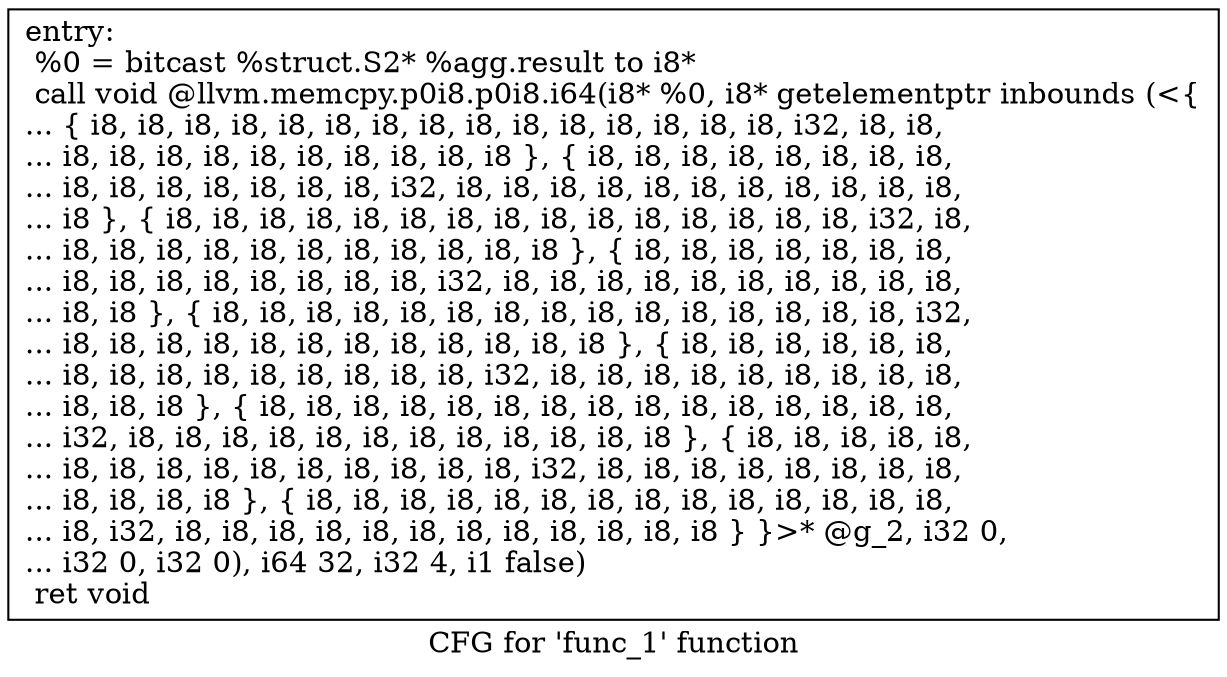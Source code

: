 digraph "CFG for 'func_1' function" {
	label="CFG for 'func_1' function";

	Node0x9c85000 [shape=record,label="{entry:\l  %0 = bitcast %struct.S2* %agg.result to i8*\l  call void @llvm.memcpy.p0i8.p0i8.i64(i8* %0, i8* getelementptr inbounds (\<\{\l... \{ i8, i8, i8, i8, i8, i8, i8, i8, i8, i8, i8, i8, i8, i8, i8, i32, i8, i8,\l... i8, i8, i8, i8, i8, i8, i8, i8, i8, i8 \}, \{ i8, i8, i8, i8, i8, i8, i8, i8,\l... i8, i8, i8, i8, i8, i8, i8, i32, i8, i8, i8, i8, i8, i8, i8, i8, i8, i8, i8,\l... i8 \}, \{ i8, i8, i8, i8, i8, i8, i8, i8, i8, i8, i8, i8, i8, i8, i8, i32, i8,\l... i8, i8, i8, i8, i8, i8, i8, i8, i8, i8, i8 \}, \{ i8, i8, i8, i8, i8, i8, i8,\l... i8, i8, i8, i8, i8, i8, i8, i8, i32, i8, i8, i8, i8, i8, i8, i8, i8, i8, i8,\l... i8, i8 \}, \{ i8, i8, i8, i8, i8, i8, i8, i8, i8, i8, i8, i8, i8, i8, i8, i32,\l... i8, i8, i8, i8, i8, i8, i8, i8, i8, i8, i8, i8 \}, \{ i8, i8, i8, i8, i8, i8,\l... i8, i8, i8, i8, i8, i8, i8, i8, i8, i32, i8, i8, i8, i8, i8, i8, i8, i8, i8,\l... i8, i8, i8 \}, \{ i8, i8, i8, i8, i8, i8, i8, i8, i8, i8, i8, i8, i8, i8, i8,\l... i32, i8, i8, i8, i8, i8, i8, i8, i8, i8, i8, i8, i8 \}, \{ i8, i8, i8, i8, i8,\l... i8, i8, i8, i8, i8, i8, i8, i8, i8, i8, i32, i8, i8, i8, i8, i8, i8, i8, i8,\l... i8, i8, i8, i8 \}, \{ i8, i8, i8, i8, i8, i8, i8, i8, i8, i8, i8, i8, i8, i8,\l... i8, i32, i8, i8, i8, i8, i8, i8, i8, i8, i8, i8, i8, i8 \} \}\>* @g_2, i32 0,\l... i32 0, i32 0), i64 32, i32 4, i1 false)\l  ret void\l}"];
}
